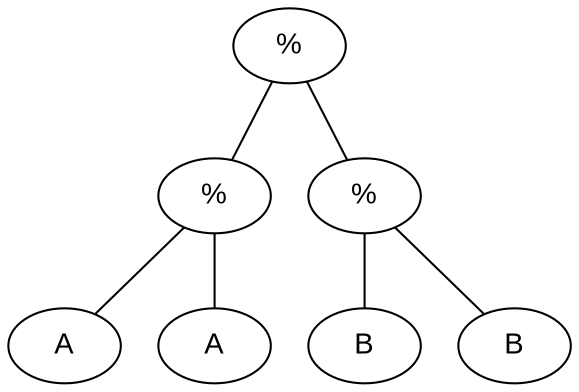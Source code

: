 graph logic {
node [ fontname = "Arial" ]
node1 [ label = "%" ]
node1 -- node2
node2 [label ="%" ]
node2 -- node4
node4 [label ="A" ]
node2 -- node5
node5 [label ="A" ]
node1 -- node3
node3 [label ="%" ]
node3 -- node6
node6 [label ="B" ]
node3 -- node7
node7 [label ="B" ]
}
